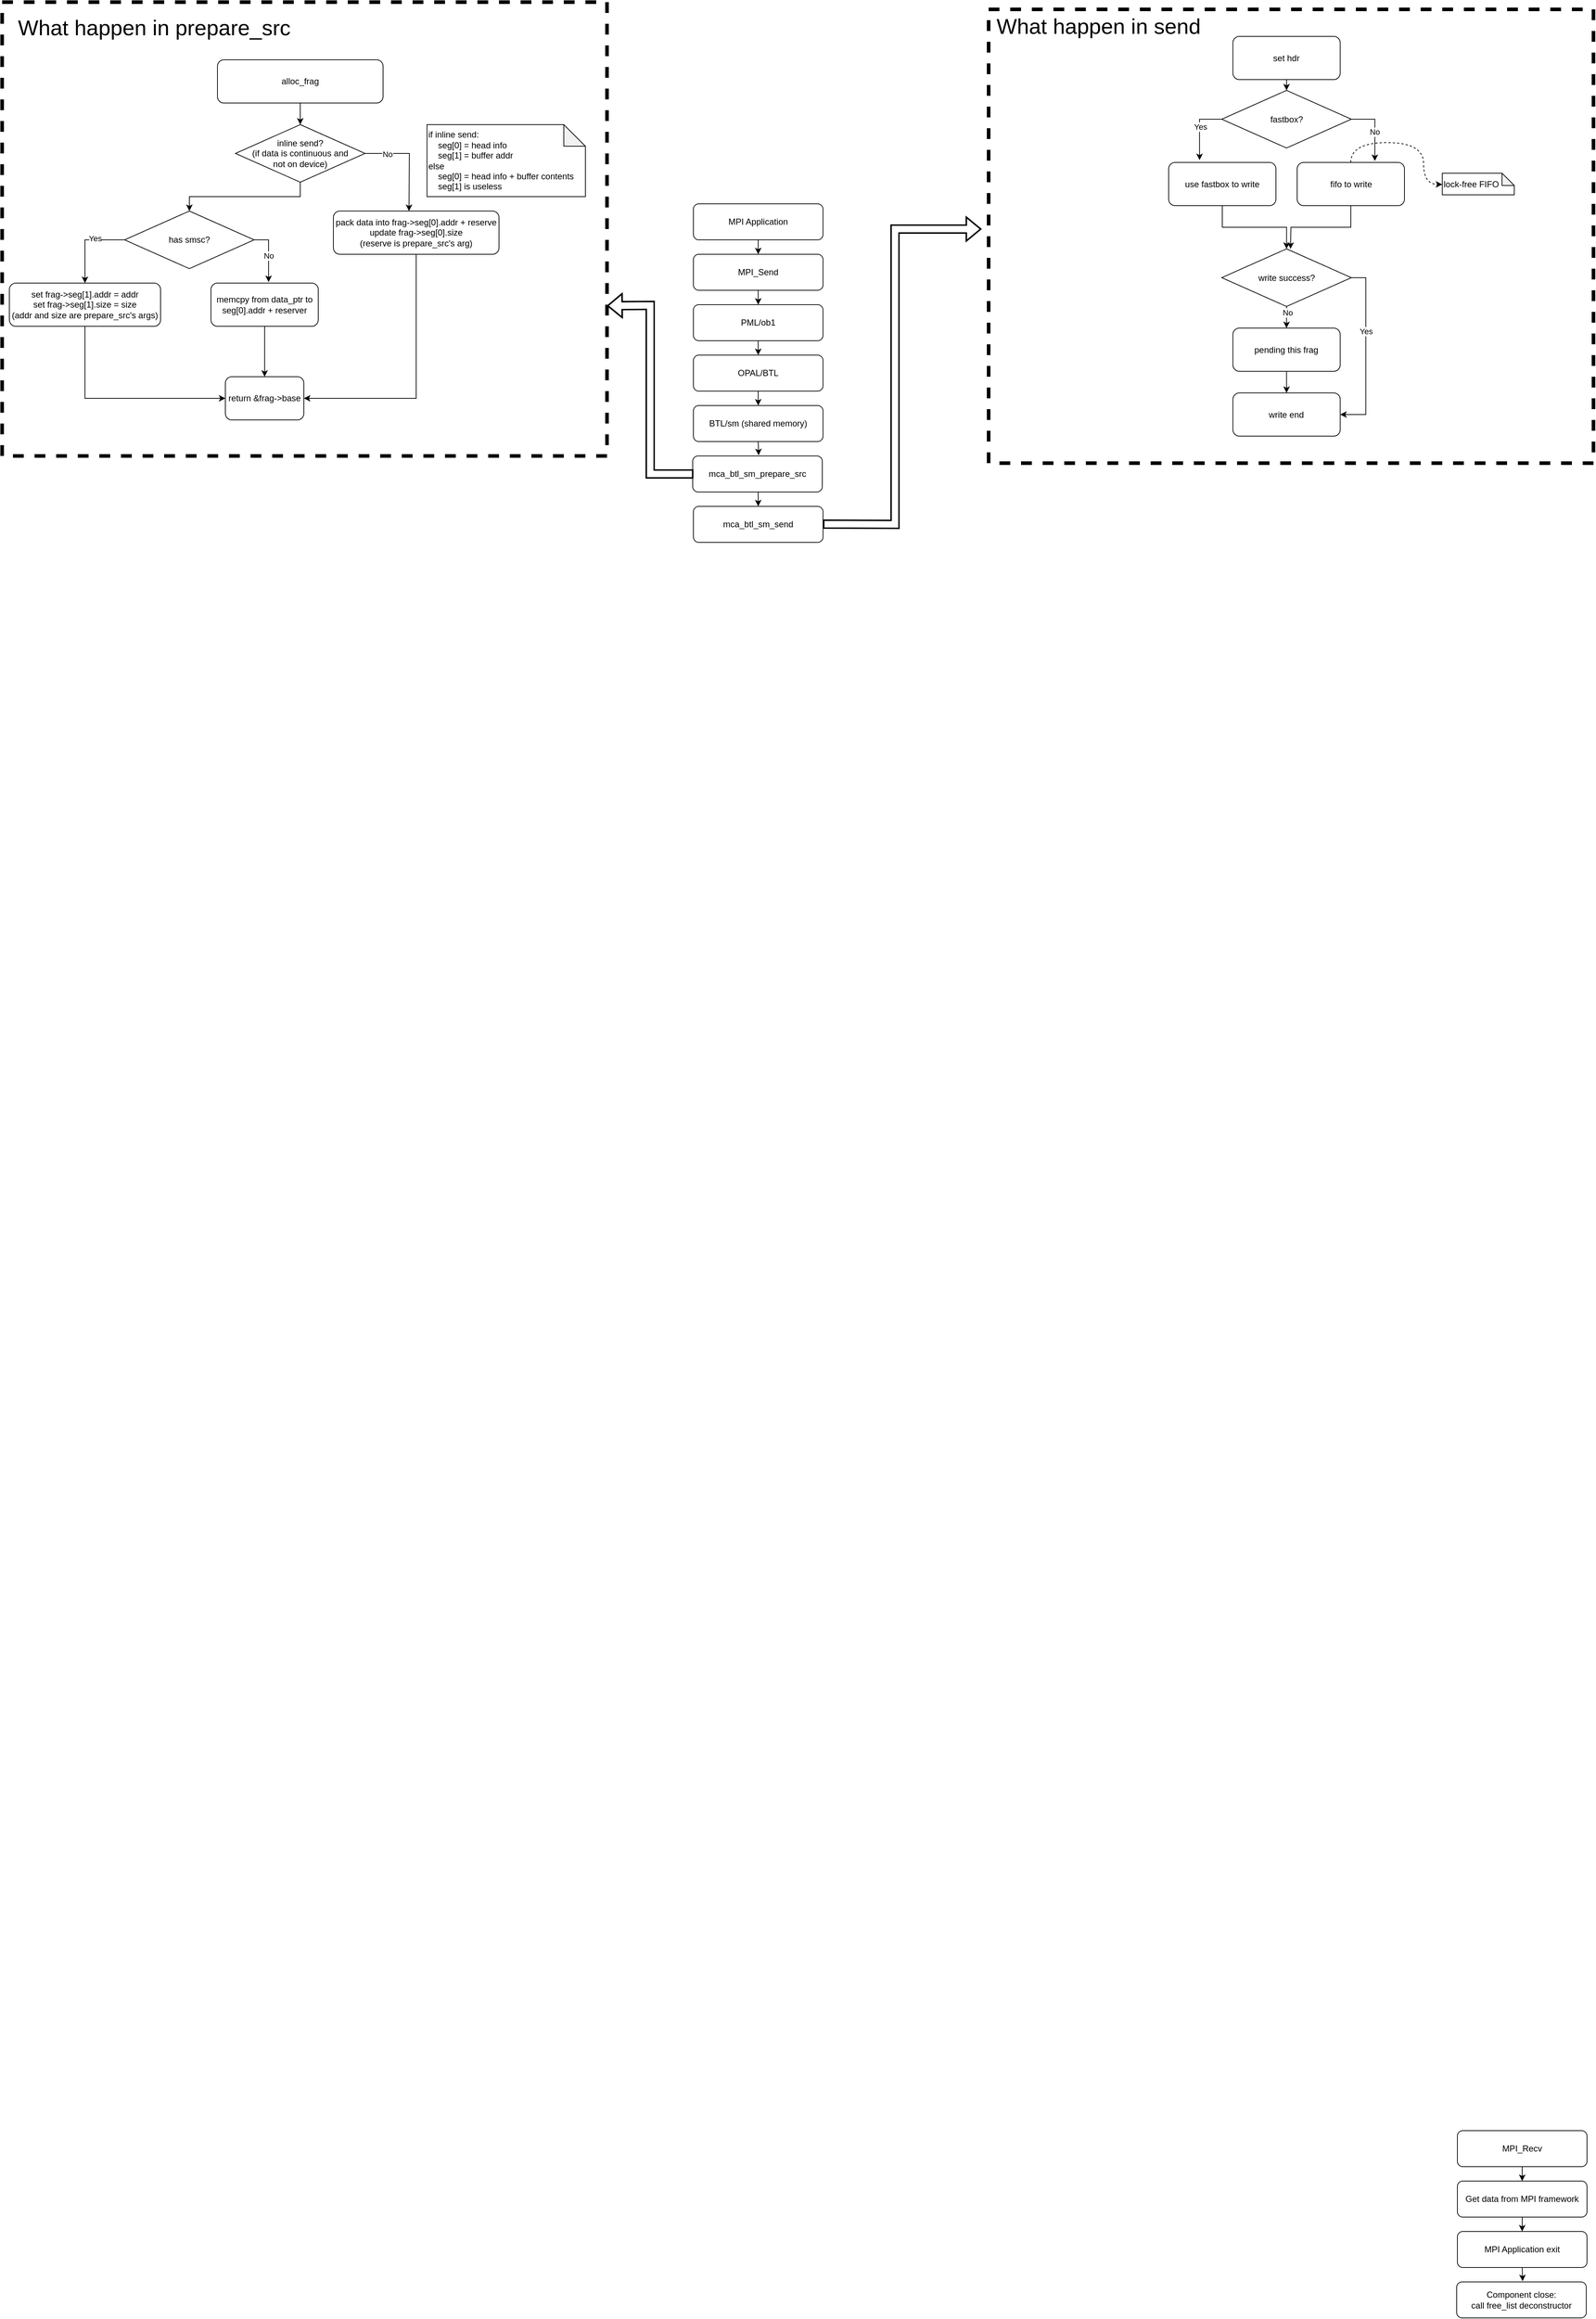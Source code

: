 <mxfile version="28.2.3">
  <diagram name="第 1 页" id="k_nHkI2DBGjTYLYa_qYr">
    <mxGraphModel dx="1939" dy="1049" grid="1" gridSize="10" guides="1" tooltips="1" connect="1" arrows="1" fold="1" page="1" pageScale="1" pageWidth="2339" pageHeight="3300" math="0" shadow="0">
      <root>
        <mxCell id="0" />
        <mxCell id="1" parent="0" />
        <mxCell id="ZcWyejCCKngTNAfOxGtZ-99" value="" style="rounded=0;whiteSpace=wrap;html=1;fillColor=none;dashed=1;strokeWidth=5;" parent="1" vertex="1">
          <mxGeometry x="1440" y="25" width="840" height="630" as="geometry" />
        </mxCell>
        <mxCell id="ZcWyejCCKngTNAfOxGtZ-1" value="" style="rounded=0;whiteSpace=wrap;html=1;fillColor=none;dashed=1;strokeWidth=5;" parent="1" vertex="1">
          <mxGeometry x="70" y="15" width="840" height="630" as="geometry" />
        </mxCell>
        <mxCell id="ZcWyejCCKngTNAfOxGtZ-2" style="edgeStyle=orthogonalEdgeStyle;rounded=0;orthogonalLoop=1;jettySize=auto;html=1;exitX=0.5;exitY=1;exitDx=0;exitDy=0;entryX=0.5;entryY=0;entryDx=0;entryDy=0;fontFamily=Helvetica;fontSize=12;fontColor=default;" parent="1" source="ZcWyejCCKngTNAfOxGtZ-3" target="ZcWyejCCKngTNAfOxGtZ-5" edge="1">
          <mxGeometry relative="1" as="geometry" />
        </mxCell>
        <mxCell id="ZcWyejCCKngTNAfOxGtZ-3" value="MPI Application" style="rounded=1;whiteSpace=wrap;html=1;fillColor=none;" parent="1" vertex="1">
          <mxGeometry x="1030" y="295" width="180" height="50" as="geometry" />
        </mxCell>
        <mxCell id="ZcWyejCCKngTNAfOxGtZ-4" style="edgeStyle=orthogonalEdgeStyle;rounded=0;orthogonalLoop=1;jettySize=auto;html=1;exitX=0.5;exitY=1;exitDx=0;exitDy=0;entryX=0.5;entryY=0;entryDx=0;entryDy=0;fontFamily=Helvetica;fontSize=12;fontColor=default;" parent="1" source="ZcWyejCCKngTNAfOxGtZ-5" target="ZcWyejCCKngTNAfOxGtZ-7" edge="1">
          <mxGeometry relative="1" as="geometry" />
        </mxCell>
        <mxCell id="ZcWyejCCKngTNAfOxGtZ-5" value="MPI_Send" style="rounded=1;whiteSpace=wrap;html=1;fillColor=none;" parent="1" vertex="1">
          <mxGeometry x="1030" y="365" width="180" height="50" as="geometry" />
        </mxCell>
        <mxCell id="ZcWyejCCKngTNAfOxGtZ-6" style="edgeStyle=orthogonalEdgeStyle;rounded=0;orthogonalLoop=1;jettySize=auto;html=1;exitX=0.5;exitY=1;exitDx=0;exitDy=0;entryX=0.5;entryY=0;entryDx=0;entryDy=0;fontFamily=Helvetica;fontSize=12;fontColor=default;" parent="1" source="ZcWyejCCKngTNAfOxGtZ-7" target="ZcWyejCCKngTNAfOxGtZ-9" edge="1">
          <mxGeometry relative="1" as="geometry" />
        </mxCell>
        <mxCell id="ZcWyejCCKngTNAfOxGtZ-7" value="PML/ob1" style="rounded=1;whiteSpace=wrap;html=1;fillColor=none;" parent="1" vertex="1">
          <mxGeometry x="1030" y="435" width="180" height="50" as="geometry" />
        </mxCell>
        <mxCell id="ZcWyejCCKngTNAfOxGtZ-8" style="edgeStyle=orthogonalEdgeStyle;rounded=0;orthogonalLoop=1;jettySize=auto;html=1;exitX=0.5;exitY=1;exitDx=0;exitDy=0;entryX=0.5;entryY=0;entryDx=0;entryDy=0;fontFamily=Helvetica;fontSize=12;fontColor=default;" parent="1" source="ZcWyejCCKngTNAfOxGtZ-9" target="ZcWyejCCKngTNAfOxGtZ-10" edge="1">
          <mxGeometry relative="1" as="geometry" />
        </mxCell>
        <mxCell id="ZcWyejCCKngTNAfOxGtZ-9" value="OPAL/BTL" style="rounded=1;whiteSpace=wrap;html=1;fillColor=none;" parent="1" vertex="1">
          <mxGeometry x="1030" y="505" width="180" height="50" as="geometry" />
        </mxCell>
        <mxCell id="ZcWyejCCKngTNAfOxGtZ-10" value="BTL/sm (shared memory)" style="rounded=1;whiteSpace=wrap;html=1;fillColor=none;" parent="1" vertex="1">
          <mxGeometry x="1030" y="575" width="180" height="50" as="geometry" />
        </mxCell>
        <mxCell id="ZcWyejCCKngTNAfOxGtZ-11" style="edgeStyle=orthogonalEdgeStyle;rounded=0;orthogonalLoop=1;jettySize=auto;html=1;exitX=0.5;exitY=1;exitDx=0;exitDy=0;entryX=0.5;entryY=0;entryDx=0;entryDy=0;" parent="1" source="ZcWyejCCKngTNAfOxGtZ-12" target="ZcWyejCCKngTNAfOxGtZ-14" edge="1">
          <mxGeometry relative="1" as="geometry" />
        </mxCell>
        <mxCell id="ZcWyejCCKngTNAfOxGtZ-12" value="mca_btl_sm_prepare_src" style="rounded=1;whiteSpace=wrap;html=1;fillColor=none;" parent="1" vertex="1">
          <mxGeometry x="1029" y="645" width="180" height="50" as="geometry" />
        </mxCell>
        <mxCell id="ZcWyejCCKngTNAfOxGtZ-14" value="mca_btl_sm_send" style="rounded=1;whiteSpace=wrap;html=1;fillColor=none;" parent="1" vertex="1">
          <mxGeometry x="1030" y="715" width="180" height="50" as="geometry" />
        </mxCell>
        <mxCell id="ZcWyejCCKngTNAfOxGtZ-15" style="edgeStyle=orthogonalEdgeStyle;rounded=0;orthogonalLoop=1;jettySize=auto;html=1;exitX=0.5;exitY=1;exitDx=0;exitDy=0;entryX=0.509;entryY=-0.02;entryDx=0;entryDy=0;entryPerimeter=0;" parent="1" source="ZcWyejCCKngTNAfOxGtZ-10" target="ZcWyejCCKngTNAfOxGtZ-12" edge="1">
          <mxGeometry relative="1" as="geometry" />
        </mxCell>
        <mxCell id="ZcWyejCCKngTNAfOxGtZ-18" style="edgeStyle=orthogonalEdgeStyle;rounded=0;orthogonalLoop=1;jettySize=auto;html=1;exitX=1;exitY=0.5;exitDx=0;exitDy=0;entryX=0.5;entryY=0;entryDx=0;entryDy=0;" parent="1" source="ZcWyejCCKngTNAfOxGtZ-20" edge="1">
          <mxGeometry relative="1" as="geometry">
            <mxPoint x="635" y="305" as="targetPoint" />
          </mxGeometry>
        </mxCell>
        <mxCell id="ZcWyejCCKngTNAfOxGtZ-19" value="No" style="edgeLabel;html=1;align=center;verticalAlign=middle;resizable=0;points=[];" parent="ZcWyejCCKngTNAfOxGtZ-18" vertex="1" connectable="0">
          <mxGeometry x="-0.565" y="-1" relative="1" as="geometry">
            <mxPoint as="offset" />
          </mxGeometry>
        </mxCell>
        <mxCell id="ZcWyejCCKngTNAfOxGtZ-54" style="edgeStyle=orthogonalEdgeStyle;rounded=0;orthogonalLoop=1;jettySize=auto;html=1;exitX=0.5;exitY=1;exitDx=0;exitDy=0;entryX=0.5;entryY=0;entryDx=0;entryDy=0;" parent="1" source="ZcWyejCCKngTNAfOxGtZ-20" target="ZcWyejCCKngTNAfOxGtZ-53" edge="1">
          <mxGeometry relative="1" as="geometry" />
        </mxCell>
        <mxCell id="ZcWyejCCKngTNAfOxGtZ-20" value="inline send?&lt;div&gt;(if data is continuous and&lt;/div&gt;&lt;div&gt;not on device)&lt;/div&gt;" style="rhombus;whiteSpace=wrap;html=1;" parent="1" vertex="1">
          <mxGeometry x="394" y="185" width="180" height="80" as="geometry" />
        </mxCell>
        <mxCell id="ZcWyejCCKngTNAfOxGtZ-28" value="&lt;div&gt;if inline send:&lt;/div&gt;&lt;div&gt;&amp;nbsp; &amp;nbsp; seg[0] = head info&lt;/div&gt;&lt;div&gt;&amp;nbsp; &amp;nbsp; seg[1] = buffer addr&lt;/div&gt;&lt;div&gt;else&lt;/div&gt;&lt;div&gt;&amp;nbsp; &amp;nbsp; seg[0] = head info + buffer contents&lt;/div&gt;&lt;div&gt;&amp;nbsp; &amp;nbsp; seg[1] is useless&lt;/div&gt;" style="shape=note;whiteSpace=wrap;html=1;backgroundOutline=1;darkOpacity=0.05;align=left;fillColor=none;" parent="1" vertex="1">
          <mxGeometry x="660" y="185" width="220" height="100" as="geometry" />
        </mxCell>
        <mxCell id="ZcWyejCCKngTNAfOxGtZ-29" value="What happen in prepare_src" style="text;html=1;align=left;verticalAlign=middle;whiteSpace=wrap;rounded=0;fontSize=30;" parent="1" vertex="1">
          <mxGeometry x="90" y="35" width="390" height="30" as="geometry" />
        </mxCell>
        <mxCell id="ZcWyejCCKngTNAfOxGtZ-31" value="return &amp;amp;frag-&amp;gt;base" style="rounded=1;whiteSpace=wrap;html=1;fillColor=none;" parent="1" vertex="1">
          <mxGeometry x="380" y="535" width="109" height="60" as="geometry" />
        </mxCell>
        <mxCell id="ZcWyejCCKngTNAfOxGtZ-32" value="" style="shape=flexArrow;endArrow=classic;html=1;rounded=0;strokeWidth=2;entryX=1;entryY=0.669;entryDx=0;entryDy=0;entryPerimeter=0;" parent="1" target="ZcWyejCCKngTNAfOxGtZ-1" edge="1">
          <mxGeometry width="50" height="50" relative="1" as="geometry">
            <mxPoint x="1030" y="670" as="sourcePoint" />
            <mxPoint x="800" y="430" as="targetPoint" />
            <Array as="points">
              <mxPoint x="970" y="670" />
              <mxPoint x="970" y="436" />
            </Array>
          </mxGeometry>
        </mxCell>
        <mxCell id="ZcWyejCCKngTNAfOxGtZ-33" style="edgeStyle=orthogonalEdgeStyle;rounded=0;orthogonalLoop=1;jettySize=auto;html=1;exitX=0.5;exitY=1;exitDx=0;exitDy=0;entryX=0.5;entryY=0;entryDx=0;entryDy=0;fontFamily=Helvetica;fontSize=12;fontColor=default;" parent="1" source="ZcWyejCCKngTNAfOxGtZ-34" target="ZcWyejCCKngTNAfOxGtZ-36" edge="1">
          <mxGeometry relative="1" as="geometry" />
        </mxCell>
        <mxCell id="ZcWyejCCKngTNAfOxGtZ-34" value="MPI_Recv" style="rounded=1;whiteSpace=wrap;html=1;fillColor=none;" parent="1" vertex="1">
          <mxGeometry x="2091" y="2970" width="180" height="50" as="geometry" />
        </mxCell>
        <mxCell id="ZcWyejCCKngTNAfOxGtZ-35" style="edgeStyle=orthogonalEdgeStyle;rounded=0;orthogonalLoop=1;jettySize=auto;html=1;exitX=0.5;exitY=1;exitDx=0;exitDy=0;entryX=0.5;entryY=0;entryDx=0;entryDy=0;fontFamily=Helvetica;fontSize=12;fontColor=default;" parent="1" source="ZcWyejCCKngTNAfOxGtZ-36" target="ZcWyejCCKngTNAfOxGtZ-37" edge="1">
          <mxGeometry relative="1" as="geometry" />
        </mxCell>
        <mxCell id="ZcWyejCCKngTNAfOxGtZ-36" value="Get data from MPI framework" style="rounded=1;whiteSpace=wrap;html=1;fillColor=none;" parent="1" vertex="1">
          <mxGeometry x="2091" y="3040" width="180" height="50" as="geometry" />
        </mxCell>
        <mxCell id="ZcWyejCCKngTNAfOxGtZ-37" value="MPI Application exit" style="rounded=1;whiteSpace=wrap;html=1;fillColor=none;" parent="1" vertex="1">
          <mxGeometry x="2091" y="3110" width="180" height="50" as="geometry" />
        </mxCell>
        <mxCell id="ZcWyejCCKngTNAfOxGtZ-38" value="Component close:&lt;div&gt;call free_list deconstructor&lt;/div&gt;" style="rounded=1;whiteSpace=wrap;html=1;fillColor=none;" parent="1" vertex="1">
          <mxGeometry x="2090" y="3180" width="180" height="50" as="geometry" />
        </mxCell>
        <mxCell id="ZcWyejCCKngTNAfOxGtZ-39" style="edgeStyle=orthogonalEdgeStyle;rounded=0;orthogonalLoop=1;jettySize=auto;html=1;exitX=0.5;exitY=1;exitDx=0;exitDy=0;entryX=0.509;entryY=-0.02;entryDx=0;entryDy=0;entryPerimeter=0;" parent="1" source="ZcWyejCCKngTNAfOxGtZ-37" target="ZcWyejCCKngTNAfOxGtZ-38" edge="1">
          <mxGeometry relative="1" as="geometry" />
        </mxCell>
        <mxCell id="ZcWyejCCKngTNAfOxGtZ-42" style="edgeStyle=orthogonalEdgeStyle;rounded=0;orthogonalLoop=1;jettySize=auto;html=1;exitX=0.5;exitY=1;exitDx=0;exitDy=0;entryX=0.5;entryY=0;entryDx=0;entryDy=0;" parent="1" source="ZcWyejCCKngTNAfOxGtZ-41" target="ZcWyejCCKngTNAfOxGtZ-20" edge="1">
          <mxGeometry relative="1" as="geometry" />
        </mxCell>
        <mxCell id="ZcWyejCCKngTNAfOxGtZ-41" value="alloc_frag" style="rounded=1;whiteSpace=wrap;html=1;fillColor=none;" parent="1" vertex="1">
          <mxGeometry x="369" y="95" width="230" height="60" as="geometry" />
        </mxCell>
        <mxCell id="ZcWyejCCKngTNAfOxGtZ-62" style="edgeStyle=orthogonalEdgeStyle;rounded=0;orthogonalLoop=1;jettySize=auto;html=1;exitX=0;exitY=0.5;exitDx=0;exitDy=0;entryX=0.5;entryY=0;entryDx=0;entryDy=0;" parent="1" source="ZcWyejCCKngTNAfOxGtZ-53" target="ZcWyejCCKngTNAfOxGtZ-60" edge="1">
          <mxGeometry relative="1" as="geometry" />
        </mxCell>
        <mxCell id="ZcWyejCCKngTNAfOxGtZ-63" value="Yes" style="edgeLabel;html=1;align=center;verticalAlign=middle;resizable=0;points=[];" parent="ZcWyejCCKngTNAfOxGtZ-62" vertex="1" connectable="0">
          <mxGeometry x="-0.288" y="-2" relative="1" as="geometry">
            <mxPoint as="offset" />
          </mxGeometry>
        </mxCell>
        <mxCell id="ZcWyejCCKngTNAfOxGtZ-53" value="has smsc?" style="rhombus;whiteSpace=wrap;html=1;fillColor=none;" parent="1" vertex="1">
          <mxGeometry x="240" y="305" width="180" height="80" as="geometry" />
        </mxCell>
        <mxCell id="ZcWyejCCKngTNAfOxGtZ-58" style="edgeStyle=orthogonalEdgeStyle;rounded=0;orthogonalLoop=1;jettySize=auto;html=1;exitX=0.5;exitY=1;exitDx=0;exitDy=0;entryX=0.5;entryY=0;entryDx=0;entryDy=0;" parent="1" source="ZcWyejCCKngTNAfOxGtZ-55" target="ZcWyejCCKngTNAfOxGtZ-31" edge="1">
          <mxGeometry relative="1" as="geometry" />
        </mxCell>
        <mxCell id="ZcWyejCCKngTNAfOxGtZ-55" value="memcpy from data_ptr to seg[0].addr + reserver" style="rounded=1;whiteSpace=wrap;html=1;fillColor=none;" parent="1" vertex="1">
          <mxGeometry x="360" y="405" width="149" height="60" as="geometry" />
        </mxCell>
        <mxCell id="ZcWyejCCKngTNAfOxGtZ-68" style="edgeStyle=orthogonalEdgeStyle;rounded=0;orthogonalLoop=1;jettySize=auto;html=1;exitX=0.5;exitY=1;exitDx=0;exitDy=0;entryX=0;entryY=0.5;entryDx=0;entryDy=0;" parent="1" source="ZcWyejCCKngTNAfOxGtZ-60" target="ZcWyejCCKngTNAfOxGtZ-31" edge="1">
          <mxGeometry relative="1" as="geometry" />
        </mxCell>
        <mxCell id="ZcWyejCCKngTNAfOxGtZ-60" value="set frag-&amp;gt;seg[1].addr = addr&lt;div&gt;set frag-&amp;gt;seg[1].size = size&lt;/div&gt;&lt;div&gt;(addr and size are prepare_src&#39;s args)&lt;/div&gt;" style="rounded=1;whiteSpace=wrap;html=1;fillColor=none;" parent="1" vertex="1">
          <mxGeometry x="80" y="405" width="210" height="60" as="geometry" />
        </mxCell>
        <mxCell id="ZcWyejCCKngTNAfOxGtZ-61" style="edgeStyle=orthogonalEdgeStyle;rounded=0;orthogonalLoop=1;jettySize=auto;html=1;exitX=0.5;exitY=1;exitDx=0;exitDy=0;" parent="1" source="ZcWyejCCKngTNAfOxGtZ-53" target="ZcWyejCCKngTNAfOxGtZ-53" edge="1">
          <mxGeometry relative="1" as="geometry" />
        </mxCell>
        <mxCell id="ZcWyejCCKngTNAfOxGtZ-64" style="edgeStyle=orthogonalEdgeStyle;rounded=0;orthogonalLoop=1;jettySize=auto;html=1;exitX=1;exitY=0.5;exitDx=0;exitDy=0;entryX=0.537;entryY=-0.023;entryDx=0;entryDy=0;entryPerimeter=0;" parent="1" source="ZcWyejCCKngTNAfOxGtZ-53" target="ZcWyejCCKngTNAfOxGtZ-55" edge="1">
          <mxGeometry relative="1" as="geometry" />
        </mxCell>
        <mxCell id="ZcWyejCCKngTNAfOxGtZ-65" value="No" style="edgeLabel;html=1;align=center;verticalAlign=middle;resizable=0;points=[];" parent="ZcWyejCCKngTNAfOxGtZ-64" vertex="1" connectable="0">
          <mxGeometry x="0.062" relative="1" as="geometry">
            <mxPoint as="offset" />
          </mxGeometry>
        </mxCell>
        <mxCell id="ZcWyejCCKngTNAfOxGtZ-67" style="edgeStyle=orthogonalEdgeStyle;rounded=0;orthogonalLoop=1;jettySize=auto;html=1;exitX=0.5;exitY=1;exitDx=0;exitDy=0;entryX=1;entryY=0.5;entryDx=0;entryDy=0;" parent="1" source="ZcWyejCCKngTNAfOxGtZ-66" target="ZcWyejCCKngTNAfOxGtZ-31" edge="1">
          <mxGeometry relative="1" as="geometry" />
        </mxCell>
        <mxCell id="ZcWyejCCKngTNAfOxGtZ-66" value="pack data into frag-&amp;gt;seg[0].addr + reserve&lt;div&gt;update frag-&amp;gt;seg[0].size&lt;br&gt;&lt;div&gt;(reserve is prepare_src&#39;s arg)&lt;/div&gt;&lt;/div&gt;" style="rounded=1;whiteSpace=wrap;html=1;fillColor=none;container=1;" parent="1" vertex="1">
          <mxGeometry x="530" y="305" width="230" height="60" as="geometry" />
        </mxCell>
        <mxCell id="ZcWyejCCKngTNAfOxGtZ-74" style="edgeStyle=orthogonalEdgeStyle;rounded=0;orthogonalLoop=1;jettySize=auto;html=1;exitX=0.5;exitY=1;exitDx=0;exitDy=0;entryX=0.5;entryY=0;entryDx=0;entryDy=0;" parent="1" source="ZcWyejCCKngTNAfOxGtZ-72" edge="1">
          <mxGeometry relative="1" as="geometry">
            <mxPoint x="1853.75" y="137.5" as="targetPoint" />
          </mxGeometry>
        </mxCell>
        <mxCell id="ZcWyejCCKngTNAfOxGtZ-72" value="set hdr" style="rounded=1;whiteSpace=wrap;html=1;fillColor=none;" parent="1" vertex="1">
          <mxGeometry x="1779.25" y="62.5" width="149" height="60" as="geometry" />
        </mxCell>
        <mxCell id="ZcWyejCCKngTNAfOxGtZ-77" value="fastbox?" style="rhombus;whiteSpace=wrap;html=1;fillColor=none;" parent="1" vertex="1">
          <mxGeometry x="1763.75" y="137.5" width="180" height="80" as="geometry" />
        </mxCell>
        <mxCell id="ZcWyejCCKngTNAfOxGtZ-90" style="edgeStyle=orthogonalEdgeStyle;rounded=0;orthogonalLoop=1;jettySize=auto;html=1;exitX=0.5;exitY=1;exitDx=0;exitDy=0;entryX=0.5;entryY=0;entryDx=0;entryDy=0;" parent="1" source="ZcWyejCCKngTNAfOxGtZ-78" target="ZcWyejCCKngTNAfOxGtZ-88" edge="1">
          <mxGeometry relative="1" as="geometry" />
        </mxCell>
        <mxCell id="ZcWyejCCKngTNAfOxGtZ-78" value="use fastbox to write" style="rounded=1;whiteSpace=wrap;html=1;fillColor=none;" parent="1" vertex="1">
          <mxGeometry x="1690" y="237.5" width="149" height="60" as="geometry" />
        </mxCell>
        <mxCell id="ZcWyejCCKngTNAfOxGtZ-91" style="edgeStyle=orthogonalEdgeStyle;rounded=0;orthogonalLoop=1;jettySize=auto;html=1;exitX=0.5;exitY=1;exitDx=0;exitDy=0;" parent="1" source="ZcWyejCCKngTNAfOxGtZ-79" edge="1">
          <mxGeometry relative="1" as="geometry">
            <mxPoint x="1859.25" y="357.5" as="targetPoint" />
          </mxGeometry>
        </mxCell>
        <mxCell id="KGTT8sj1vmuwW7QM5DOp-2" value="" style="edgeStyle=orthogonalEdgeStyle;rounded=0;orthogonalLoop=1;jettySize=auto;html=1;dashed=1;curved=1;" parent="1" source="ZcWyejCCKngTNAfOxGtZ-79" target="KGTT8sj1vmuwW7QM5DOp-1" edge="1">
          <mxGeometry relative="1" as="geometry">
            <Array as="points">
              <mxPoint x="1943" y="210" />
              <mxPoint x="2044" y="210" />
              <mxPoint x="2044" y="268" />
            </Array>
          </mxGeometry>
        </mxCell>
        <mxCell id="ZcWyejCCKngTNAfOxGtZ-79" value="fifo to write" style="rounded=1;whiteSpace=wrap;html=1;fillColor=none;" parent="1" vertex="1">
          <mxGeometry x="1868.5" y="237.5" width="149" height="60" as="geometry" />
        </mxCell>
        <mxCell id="ZcWyejCCKngTNAfOxGtZ-80" style="edgeStyle=orthogonalEdgeStyle;rounded=0;orthogonalLoop=1;jettySize=auto;html=1;exitX=1;exitY=0.5;exitDx=0;exitDy=0;entryX=0.724;entryY=-0.033;entryDx=0;entryDy=0;entryPerimeter=0;" parent="1" source="ZcWyejCCKngTNAfOxGtZ-77" target="ZcWyejCCKngTNAfOxGtZ-79" edge="1">
          <mxGeometry relative="1" as="geometry" />
        </mxCell>
        <mxCell id="ZcWyejCCKngTNAfOxGtZ-83" value="No" style="edgeLabel;html=1;align=center;verticalAlign=middle;resizable=0;points=[];" parent="ZcWyejCCKngTNAfOxGtZ-80" vertex="1" connectable="0">
          <mxGeometry x="0.087" y="-1" relative="1" as="geometry">
            <mxPoint as="offset" />
          </mxGeometry>
        </mxCell>
        <mxCell id="ZcWyejCCKngTNAfOxGtZ-81" style="edgeStyle=orthogonalEdgeStyle;rounded=0;orthogonalLoop=1;jettySize=auto;html=1;exitX=0;exitY=0.5;exitDx=0;exitDy=0;entryX=0.288;entryY=-0.054;entryDx=0;entryDy=0;entryPerimeter=0;" parent="1" source="ZcWyejCCKngTNAfOxGtZ-77" target="ZcWyejCCKngTNAfOxGtZ-78" edge="1">
          <mxGeometry relative="1" as="geometry" />
        </mxCell>
        <mxCell id="ZcWyejCCKngTNAfOxGtZ-82" value="Yes" style="edgeLabel;html=1;align=center;verticalAlign=middle;resizable=0;points=[];" parent="ZcWyejCCKngTNAfOxGtZ-81" vertex="1" connectable="0">
          <mxGeometry x="-0.069" y="1" relative="1" as="geometry">
            <mxPoint as="offset" />
          </mxGeometry>
        </mxCell>
        <mxCell id="ZcWyejCCKngTNAfOxGtZ-93" style="edgeStyle=orthogonalEdgeStyle;rounded=0;orthogonalLoop=1;jettySize=auto;html=1;exitX=0.5;exitY=1;exitDx=0;exitDy=0;entryX=0.5;entryY=0;entryDx=0;entryDy=0;" parent="1" source="ZcWyejCCKngTNAfOxGtZ-88" target="ZcWyejCCKngTNAfOxGtZ-92" edge="1">
          <mxGeometry relative="1" as="geometry" />
        </mxCell>
        <mxCell id="ZcWyejCCKngTNAfOxGtZ-98" value="No" style="edgeLabel;html=1;align=center;verticalAlign=middle;resizable=0;points=[];" parent="ZcWyejCCKngTNAfOxGtZ-93" vertex="1" connectable="0">
          <mxGeometry x="-0.445" y="1" relative="1" as="geometry">
            <mxPoint as="offset" />
          </mxGeometry>
        </mxCell>
        <mxCell id="ZcWyejCCKngTNAfOxGtZ-96" style="edgeStyle=orthogonalEdgeStyle;rounded=0;orthogonalLoop=1;jettySize=auto;html=1;exitX=1;exitY=0.5;exitDx=0;exitDy=0;entryX=1;entryY=0.5;entryDx=0;entryDy=0;" parent="1" source="ZcWyejCCKngTNAfOxGtZ-88" target="ZcWyejCCKngTNAfOxGtZ-94" edge="1">
          <mxGeometry relative="1" as="geometry" />
        </mxCell>
        <mxCell id="ZcWyejCCKngTNAfOxGtZ-97" value="Yes" style="edgeLabel;html=1;align=center;verticalAlign=middle;resizable=0;points=[];" parent="ZcWyejCCKngTNAfOxGtZ-96" vertex="1" connectable="0">
          <mxGeometry x="-0.234" relative="1" as="geometry">
            <mxPoint as="offset" />
          </mxGeometry>
        </mxCell>
        <mxCell id="ZcWyejCCKngTNAfOxGtZ-88" value="write success?" style="rhombus;whiteSpace=wrap;html=1;fillColor=none;" parent="1" vertex="1">
          <mxGeometry x="1763.75" y="357.5" width="180" height="80" as="geometry" />
        </mxCell>
        <mxCell id="ZcWyejCCKngTNAfOxGtZ-95" style="edgeStyle=orthogonalEdgeStyle;rounded=0;orthogonalLoop=1;jettySize=auto;html=1;exitX=0.5;exitY=1;exitDx=0;exitDy=0;entryX=0.5;entryY=0;entryDx=0;entryDy=0;" parent="1" source="ZcWyejCCKngTNAfOxGtZ-92" target="ZcWyejCCKngTNAfOxGtZ-94" edge="1">
          <mxGeometry relative="1" as="geometry" />
        </mxCell>
        <mxCell id="ZcWyejCCKngTNAfOxGtZ-92" value="pending this frag" style="rounded=1;whiteSpace=wrap;html=1;fillColor=none;" parent="1" vertex="1">
          <mxGeometry x="1779.25" y="467.5" width="149" height="60" as="geometry" />
        </mxCell>
        <mxCell id="ZcWyejCCKngTNAfOxGtZ-94" value="write end" style="rounded=1;whiteSpace=wrap;html=1;fillColor=none;" parent="1" vertex="1">
          <mxGeometry x="1779.25" y="557.5" width="149" height="60" as="geometry" />
        </mxCell>
        <mxCell id="ZcWyejCCKngTNAfOxGtZ-100" value="What happen in send" style="text;html=1;align=left;verticalAlign=middle;whiteSpace=wrap;rounded=0;fontSize=30;" parent="1" vertex="1">
          <mxGeometry x="1449" y="32.5" width="390" height="30" as="geometry" />
        </mxCell>
        <mxCell id="ZcWyejCCKngTNAfOxGtZ-101" value="" style="shape=flexArrow;endArrow=classic;html=1;rounded=0;strokeWidth=2;" parent="1" edge="1">
          <mxGeometry width="50" height="50" relative="1" as="geometry">
            <mxPoint x="1210" y="739.57" as="sourcePoint" />
            <mxPoint x="1430" y="330" as="targetPoint" />
            <Array as="points">
              <mxPoint x="1310" y="740" />
              <mxPoint x="1310" y="330" />
            </Array>
          </mxGeometry>
        </mxCell>
        <mxCell id="KGTT8sj1vmuwW7QM5DOp-1" value="lock-free FIFO" style="shape=note;whiteSpace=wrap;html=1;backgroundOutline=1;darkOpacity=0.05;fillColor=none;align=left;size=17;" parent="1" vertex="1">
          <mxGeometry x="2070" y="252.5" width="100" height="30" as="geometry" />
        </mxCell>
      </root>
    </mxGraphModel>
  </diagram>
</mxfile>
